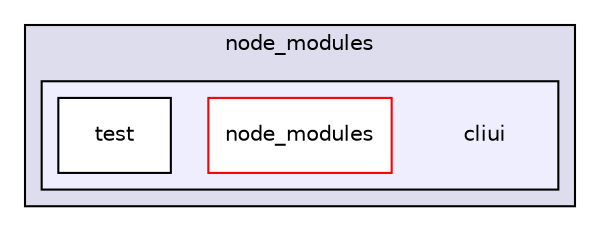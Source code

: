 digraph "gulp-src/node_modules/gulp-uglify/node_modules/uglify-js/node_modules/yargs/node_modules/cliui" {
  compound=true
  node [ fontsize="10", fontname="Helvetica"];
  edge [ labelfontsize="10", labelfontname="Helvetica"];
  subgraph clusterdir_27bb43d87c9b65f5b11d784234b06411 {
    graph [ bgcolor="#ddddee", pencolor="black", label="node_modules" fontname="Helvetica", fontsize="10", URL="dir_27bb43d87c9b65f5b11d784234b06411.html"]
  subgraph clusterdir_6c0862ec43f284bd0a14944b33afcc4d {
    graph [ bgcolor="#eeeeff", pencolor="black", label="" URL="dir_6c0862ec43f284bd0a14944b33afcc4d.html"];
    dir_6c0862ec43f284bd0a14944b33afcc4d [shape=plaintext label="cliui"];
    dir_28d9761a40b2ae26ca85c23115b33828 [shape=box label="node_modules" color="red" fillcolor="white" style="filled" URL="dir_28d9761a40b2ae26ca85c23115b33828.html"];
    dir_d8a8d4fd7298e17c06ec4903814c9249 [shape=box label="test" color="black" fillcolor="white" style="filled" URL="dir_d8a8d4fd7298e17c06ec4903814c9249.html"];
  }
  }
}
